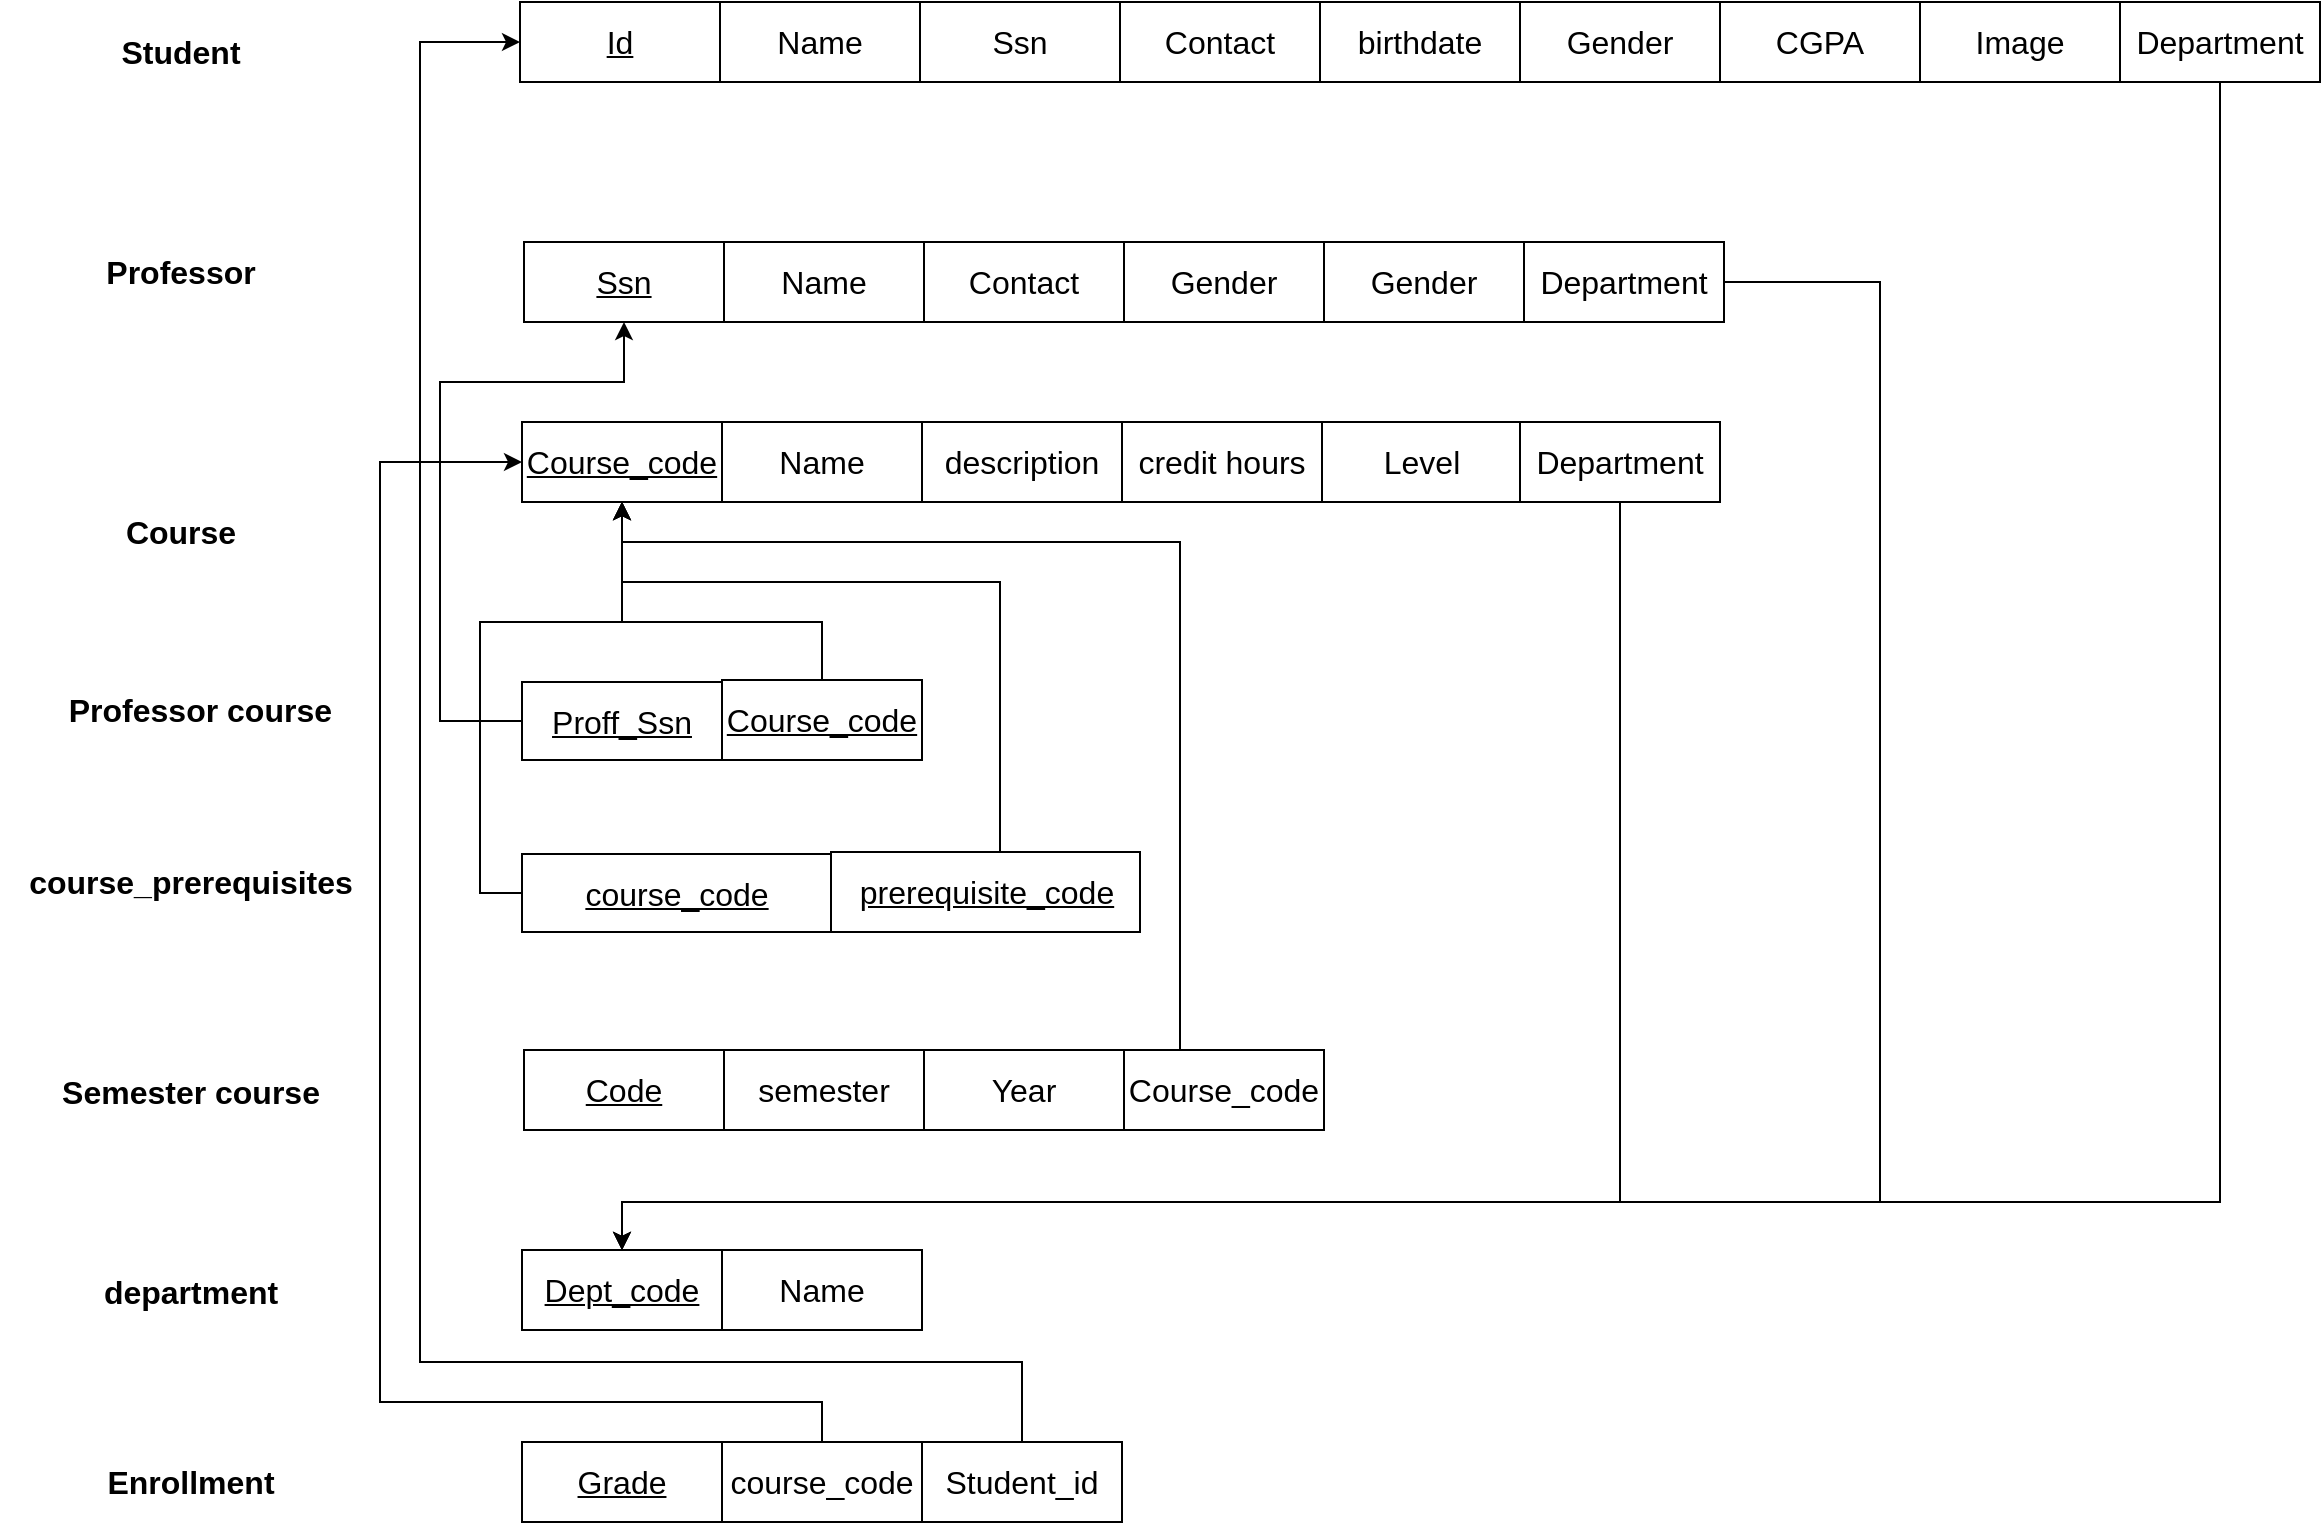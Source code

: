 <mxfile version="23.1.2" type="github">
  <diagram name="Page-1" id="H8Fmk1gkl9ns82ND5phb">
    <mxGraphModel dx="2062" dy="624" grid="1" gridSize="10" guides="1" tooltips="1" connect="1" arrows="1" fold="1" page="1" pageScale="1" pageWidth="827" pageHeight="1169" math="0" shadow="0">
      <root>
        <mxCell id="0" />
        <mxCell id="1" parent="0" />
        <mxCell id="vLL69dcqQMqUbyTp-pWN-5" value="&lt;font style=&quot;font-size: 16px;&quot;&gt;&lt;b&gt;Student&lt;/b&gt;&lt;/font&gt;" style="text;html=1;align=center;verticalAlign=middle;resizable=0;points=[];autosize=1;strokeColor=none;fillColor=none;" parent="1" vertex="1">
          <mxGeometry x="-190" y="90" width="80" height="30" as="geometry" />
        </mxCell>
        <mxCell id="vLL69dcqQMqUbyTp-pWN-15" value="" style="group" parent="1" vertex="1" connectable="0">
          <mxGeometry x="30" y="200" width="700" height="40" as="geometry" />
        </mxCell>
        <mxCell id="vLL69dcqQMqUbyTp-pWN-16" value="&lt;u&gt;&lt;font style=&quot;font-size: 16px;&quot;&gt;Ssn&lt;/font&gt;&lt;/u&gt;" style="rounded=0;whiteSpace=wrap;html=1;" parent="vLL69dcqQMqUbyTp-pWN-15" vertex="1">
          <mxGeometry x="-8" width="100" height="40" as="geometry" />
        </mxCell>
        <mxCell id="vLL69dcqQMqUbyTp-pWN-17" value="&lt;font style=&quot;font-size: 16px;&quot;&gt;Name&lt;/font&gt;" style="rounded=0;whiteSpace=wrap;html=1;" parent="vLL69dcqQMqUbyTp-pWN-15" vertex="1">
          <mxGeometry x="92" width="100" height="40" as="geometry" />
        </mxCell>
        <mxCell id="vLL69dcqQMqUbyTp-pWN-19" value="&lt;font style=&quot;font-size: 16px;&quot;&gt;Contact&lt;/font&gt;" style="rounded=0;whiteSpace=wrap;html=1;" parent="vLL69dcqQMqUbyTp-pWN-15" vertex="1">
          <mxGeometry x="192" width="100" height="40" as="geometry" />
        </mxCell>
        <mxCell id="vLL69dcqQMqUbyTp-pWN-21" value="&lt;span style=&quot;font-size: 16px;&quot;&gt;Gender&lt;/span&gt;" style="rounded=0;whiteSpace=wrap;html=1;" parent="vLL69dcqQMqUbyTp-pWN-15" vertex="1">
          <mxGeometry x="292" width="100" height="40" as="geometry" />
        </mxCell>
        <mxCell id="vLL69dcqQMqUbyTp-pWN-25" value="&lt;span style=&quot;font-size: 16px;&quot;&gt;Gender&lt;/span&gt;" style="rounded=0;whiteSpace=wrap;html=1;" parent="vLL69dcqQMqUbyTp-pWN-15" vertex="1">
          <mxGeometry x="392" width="100" height="40" as="geometry" />
        </mxCell>
        <mxCell id="VRwD0gzlp4mTHXa8wtLw-57" value="&lt;span style=&quot;font-size: 16px;&quot;&gt;Department&lt;/span&gt;" style="rounded=0;whiteSpace=wrap;html=1;" vertex="1" parent="vLL69dcqQMqUbyTp-pWN-15">
          <mxGeometry x="492" width="100" height="40" as="geometry" />
        </mxCell>
        <mxCell id="vLL69dcqQMqUbyTp-pWN-24" value="" style="group" parent="1" vertex="1" connectable="0">
          <mxGeometry x="20" y="80" width="800" height="40" as="geometry" />
        </mxCell>
        <mxCell id="vLL69dcqQMqUbyTp-pWN-13" value="" style="group" parent="vLL69dcqQMqUbyTp-pWN-24" vertex="1" connectable="0">
          <mxGeometry width="700" height="40" as="geometry" />
        </mxCell>
        <mxCell id="vLL69dcqQMqUbyTp-pWN-6" value="&lt;u&gt;&lt;font style=&quot;font-size: 16px;&quot;&gt;Id&lt;/font&gt;&lt;/u&gt;" style="rounded=0;whiteSpace=wrap;html=1;" parent="vLL69dcqQMqUbyTp-pWN-13" vertex="1">
          <mxGeometry width="100" height="40" as="geometry" />
        </mxCell>
        <mxCell id="vLL69dcqQMqUbyTp-pWN-7" value="&lt;font style=&quot;font-size: 16px;&quot;&gt;Name&lt;/font&gt;" style="rounded=0;whiteSpace=wrap;html=1;" parent="vLL69dcqQMqUbyTp-pWN-13" vertex="1">
          <mxGeometry x="100" width="100" height="40" as="geometry" />
        </mxCell>
        <mxCell id="vLL69dcqQMqUbyTp-pWN-8" value="&lt;font style=&quot;font-size: 16px;&quot;&gt;Ssn&lt;/font&gt;" style="rounded=0;whiteSpace=wrap;html=1;" parent="vLL69dcqQMqUbyTp-pWN-13" vertex="1">
          <mxGeometry x="200" width="100" height="40" as="geometry" />
        </mxCell>
        <mxCell id="vLL69dcqQMqUbyTp-pWN-9" value="&lt;font style=&quot;font-size: 16px;&quot;&gt;Contact&lt;/font&gt;" style="rounded=0;whiteSpace=wrap;html=1;" parent="vLL69dcqQMqUbyTp-pWN-13" vertex="1">
          <mxGeometry x="300" width="100" height="40" as="geometry" />
        </mxCell>
        <mxCell id="vLL69dcqQMqUbyTp-pWN-10" value="&lt;font style=&quot;font-size: 16px;&quot;&gt;birthdate&lt;/font&gt;" style="rounded=0;whiteSpace=wrap;html=1;" parent="vLL69dcqQMqUbyTp-pWN-13" vertex="1">
          <mxGeometry x="400" width="100" height="40" as="geometry" />
        </mxCell>
        <mxCell id="vLL69dcqQMqUbyTp-pWN-11" value="&lt;span style=&quot;font-size: 16px;&quot;&gt;Gender&lt;/span&gt;" style="rounded=0;whiteSpace=wrap;html=1;" parent="vLL69dcqQMqUbyTp-pWN-13" vertex="1">
          <mxGeometry x="500" width="100" height="40" as="geometry" />
        </mxCell>
        <mxCell id="vLL69dcqQMqUbyTp-pWN-12" value="&lt;font style=&quot;font-size: 16px;&quot;&gt;CGPA&lt;/font&gt;" style="rounded=0;whiteSpace=wrap;html=1;" parent="vLL69dcqQMqUbyTp-pWN-13" vertex="1">
          <mxGeometry x="600" width="100" height="40" as="geometry" />
        </mxCell>
        <mxCell id="vLL69dcqQMqUbyTp-pWN-23" value="&lt;font style=&quot;font-size: 16px;&quot;&gt;Image&lt;/font&gt;" style="rounded=0;whiteSpace=wrap;html=1;" parent="vLL69dcqQMqUbyTp-pWN-24" vertex="1">
          <mxGeometry x="700" width="100" height="40" as="geometry" />
        </mxCell>
        <mxCell id="VRwD0gzlp4mTHXa8wtLw-11" value="&lt;font style=&quot;font-size: 16px;&quot;&gt;&lt;b&gt;Course&lt;/b&gt;&lt;/font&gt;" style="text;html=1;align=center;verticalAlign=middle;resizable=0;points=[];autosize=1;strokeColor=none;fillColor=none;" vertex="1" parent="1">
          <mxGeometry x="-190" y="330" width="80" height="30" as="geometry" />
        </mxCell>
        <mxCell id="VRwD0gzlp4mTHXa8wtLw-12" value="" style="group" vertex="1" connectable="0" parent="1">
          <mxGeometry x="14" y="320" width="800" height="424" as="geometry" />
        </mxCell>
        <mxCell id="VRwD0gzlp4mTHXa8wtLw-13" value="" style="group" vertex="1" connectable="0" parent="VRwD0gzlp4mTHXa8wtLw-12">
          <mxGeometry width="700" height="424" as="geometry" />
        </mxCell>
        <mxCell id="VRwD0gzlp4mTHXa8wtLw-26" value="&lt;u&gt;&lt;font style=&quot;font-size: 16px;&quot;&gt;Code&lt;/font&gt;&lt;/u&gt;" style="rounded=0;whiteSpace=wrap;html=1;" vertex="1" parent="VRwD0gzlp4mTHXa8wtLw-13">
          <mxGeometry x="8" y="284" width="100" height="40" as="geometry" />
        </mxCell>
        <mxCell id="VRwD0gzlp4mTHXa8wtLw-27" value="&lt;font style=&quot;font-size: 16px;&quot;&gt;semester&lt;/font&gt;" style="rounded=0;whiteSpace=wrap;html=1;" vertex="1" parent="VRwD0gzlp4mTHXa8wtLw-13">
          <mxGeometry x="108" y="284" width="100" height="40" as="geometry" />
        </mxCell>
        <mxCell id="VRwD0gzlp4mTHXa8wtLw-28" value="&lt;font style=&quot;font-size: 16px;&quot;&gt;Year&lt;/font&gt;" style="rounded=0;whiteSpace=wrap;html=1;" vertex="1" parent="VRwD0gzlp4mTHXa8wtLw-13">
          <mxGeometry x="208" y="284" width="100" height="40" as="geometry" />
        </mxCell>
        <mxCell id="VRwD0gzlp4mTHXa8wtLw-29" value="&lt;font style=&quot;font-size: 16px;&quot;&gt;Course_code&lt;/font&gt;" style="rounded=0;whiteSpace=wrap;html=1;" vertex="1" parent="VRwD0gzlp4mTHXa8wtLw-13">
          <mxGeometry x="308" y="284" width="100" height="40" as="geometry" />
        </mxCell>
        <mxCell id="VRwD0gzlp4mTHXa8wtLw-69" value="" style="group" vertex="1" connectable="0" parent="VRwD0gzlp4mTHXa8wtLw-13">
          <mxGeometry x="7" y="384" width="200" height="40" as="geometry" />
        </mxCell>
        <mxCell id="VRwD0gzlp4mTHXa8wtLw-32" value="&lt;u&gt;&lt;font style=&quot;font-size: 16px;&quot;&gt;Dept_code&lt;/font&gt;&lt;/u&gt;" style="rounded=0;whiteSpace=wrap;html=1;" vertex="1" parent="VRwD0gzlp4mTHXa8wtLw-69">
          <mxGeometry width="100" height="40" as="geometry" />
        </mxCell>
        <mxCell id="VRwD0gzlp4mTHXa8wtLw-33" value="&lt;font style=&quot;font-size: 16px;&quot;&gt;Name&lt;/font&gt;" style="rounded=0;whiteSpace=wrap;html=1;" vertex="1" parent="VRwD0gzlp4mTHXa8wtLw-69">
          <mxGeometry x="100" width="100" height="40" as="geometry" />
        </mxCell>
        <mxCell id="VRwD0gzlp4mTHXa8wtLw-25" value="&lt;font style=&quot;font-size: 16px;&quot;&gt;&lt;b&gt;Semester course&lt;/b&gt;&lt;/font&gt;" style="text;html=1;align=center;verticalAlign=middle;resizable=0;points=[];autosize=1;strokeColor=none;fillColor=none;" vertex="1" parent="1">
          <mxGeometry x="-220" y="610" width="150" height="30" as="geometry" />
        </mxCell>
        <mxCell id="VRwD0gzlp4mTHXa8wtLw-31" value="&lt;font style=&quot;font-size: 16px;&quot;&gt;&lt;b&gt;department&lt;/b&gt;&lt;/font&gt;" style="text;html=1;align=center;verticalAlign=middle;resizable=0;points=[];autosize=1;strokeColor=none;fillColor=none;" vertex="1" parent="1">
          <mxGeometry x="-200" y="710" width="110" height="30" as="geometry" />
        </mxCell>
        <mxCell id="VRwD0gzlp4mTHXa8wtLw-51" value="&lt;font style=&quot;font-size: 16px;&quot;&gt;&lt;b&gt;Professor course&lt;span style=&quot;white-space: pre;&quot;&gt;&#x9;&lt;/span&gt;&lt;/b&gt;&lt;/font&gt;" style="text;html=1;align=center;verticalAlign=middle;resizable=0;points=[];autosize=1;strokeColor=none;fillColor=none;" vertex="1" parent="1">
          <mxGeometry x="-220" y="419" width="170" height="30" as="geometry" />
        </mxCell>
        <mxCell id="VRwD0gzlp4mTHXa8wtLw-52" value="" style="group" vertex="1" connectable="0" parent="1">
          <mxGeometry x="21" y="419" width="200" height="40" as="geometry" />
        </mxCell>
        <mxCell id="VRwD0gzlp4mTHXa8wtLw-49" value="&lt;u&gt;&lt;font style=&quot;font-size: 16px;&quot;&gt;Proff_Ssn&lt;/font&gt;&lt;/u&gt;" style="rounded=0;whiteSpace=wrap;html=1;" vertex="1" parent="VRwD0gzlp4mTHXa8wtLw-52">
          <mxGeometry y="1" width="100" height="39" as="geometry" />
        </mxCell>
        <mxCell id="VRwD0gzlp4mTHXa8wtLw-50" value="&lt;font style=&quot;font-size: 16px;&quot;&gt;&lt;u&gt;Course_code&lt;/u&gt;&lt;/font&gt;" style="rounded=0;whiteSpace=wrap;html=1;" vertex="1" parent="VRwD0gzlp4mTHXa8wtLw-52">
          <mxGeometry x="100" width="100" height="40" as="geometry" />
        </mxCell>
        <mxCell id="VRwD0gzlp4mTHXa8wtLw-53" value="" style="group" vertex="1" connectable="0" parent="1">
          <mxGeometry x="21" y="505" width="309" height="40" as="geometry" />
        </mxCell>
        <mxCell id="VRwD0gzlp4mTHXa8wtLw-54" value="&lt;u&gt;&lt;font style=&quot;font-size: 16px;&quot;&gt;course_code&lt;/font&gt;&lt;/u&gt;" style="rounded=0;whiteSpace=wrap;html=1;" vertex="1" parent="VRwD0gzlp4mTHXa8wtLw-53">
          <mxGeometry y="1" width="154.5" height="39" as="geometry" />
        </mxCell>
        <mxCell id="VRwD0gzlp4mTHXa8wtLw-55" value="&lt;span style=&quot;font-size: 16px;&quot;&gt;&lt;u&gt;prerequisite_code&lt;/u&gt;&lt;/span&gt;" style="rounded=0;whiteSpace=wrap;html=1;" vertex="1" parent="VRwD0gzlp4mTHXa8wtLw-53">
          <mxGeometry x="154.5" width="154.5" height="40" as="geometry" />
        </mxCell>
        <mxCell id="VRwD0gzlp4mTHXa8wtLw-56" value="&lt;span style=&quot;font-size: 16px;&quot;&gt;&lt;b&gt;course_prerequisites&lt;/b&gt;&lt;/span&gt;" style="text;html=1;align=center;verticalAlign=middle;resizable=0;points=[];autosize=1;strokeColor=none;fillColor=none;" vertex="1" parent="1">
          <mxGeometry x="-240" y="505" width="190" height="30" as="geometry" />
        </mxCell>
        <mxCell id="VRwD0gzlp4mTHXa8wtLw-60" style="edgeStyle=orthogonalEdgeStyle;rounded=0;orthogonalLoop=1;jettySize=auto;html=1;exitX=0.5;exitY=1;exitDx=0;exitDy=0;" edge="1" parent="1" source="VRwD0gzlp4mTHXa8wtLw-58" target="VRwD0gzlp4mTHXa8wtLw-32">
          <mxGeometry relative="1" as="geometry">
            <Array as="points">
              <mxPoint x="870" y="680" />
              <mxPoint x="71" y="680" />
            </Array>
          </mxGeometry>
        </mxCell>
        <mxCell id="VRwD0gzlp4mTHXa8wtLw-58" value="&lt;font style=&quot;font-size: 16px;&quot;&gt;Department&lt;/font&gt;" style="rounded=0;whiteSpace=wrap;html=1;" vertex="1" parent="1">
          <mxGeometry x="820" y="80" width="100" height="40" as="geometry" />
        </mxCell>
        <mxCell id="VRwD0gzlp4mTHXa8wtLw-59" style="edgeStyle=orthogonalEdgeStyle;rounded=0;orthogonalLoop=1;jettySize=auto;html=1;entryX=0.5;entryY=0;entryDx=0;entryDy=0;" edge="1" parent="1" source="VRwD0gzlp4mTHXa8wtLw-57" target="VRwD0gzlp4mTHXa8wtLw-32">
          <mxGeometry relative="1" as="geometry">
            <Array as="points">
              <mxPoint x="700" y="220" />
              <mxPoint x="700" y="680" />
              <mxPoint x="71" y="680" />
            </Array>
          </mxGeometry>
        </mxCell>
        <mxCell id="vLL69dcqQMqUbyTp-pWN-14" value="&lt;font style=&quot;font-size: 16px;&quot;&gt;&lt;b&gt;Professor&lt;/b&gt;&lt;/font&gt;" style="text;html=1;align=center;verticalAlign=middle;resizable=0;points=[];autosize=1;strokeColor=none;fillColor=none;" parent="1" vertex="1">
          <mxGeometry x="-200" y="200" width="100" height="30" as="geometry" />
        </mxCell>
        <mxCell id="VRwD0gzlp4mTHXa8wtLw-63" style="edgeStyle=orthogonalEdgeStyle;rounded=0;orthogonalLoop=1;jettySize=auto;html=1;entryX=0.5;entryY=1;entryDx=0;entryDy=0;exitX=0;exitY=0.5;exitDx=0;exitDy=0;" edge="1" parent="1" source="VRwD0gzlp4mTHXa8wtLw-49" target="vLL69dcqQMqUbyTp-pWN-16">
          <mxGeometry relative="1" as="geometry">
            <Array as="points">
              <mxPoint x="-20" y="440" />
              <mxPoint x="-20" y="270" />
              <mxPoint x="72" y="270" />
            </Array>
          </mxGeometry>
        </mxCell>
        <mxCell id="VRwD0gzlp4mTHXa8wtLw-64" style="edgeStyle=orthogonalEdgeStyle;rounded=0;orthogonalLoop=1;jettySize=auto;html=1;entryX=0.5;entryY=1;entryDx=0;entryDy=0;" edge="1" parent="1" source="VRwD0gzlp4mTHXa8wtLw-50" target="VRwD0gzlp4mTHXa8wtLw-14">
          <mxGeometry relative="1" as="geometry">
            <Array as="points">
              <mxPoint x="171" y="390" />
              <mxPoint x="71" y="390" />
            </Array>
          </mxGeometry>
        </mxCell>
        <mxCell id="VRwD0gzlp4mTHXa8wtLw-65" style="edgeStyle=orthogonalEdgeStyle;rounded=0;orthogonalLoop=1;jettySize=auto;html=1;entryX=0.5;entryY=1;entryDx=0;entryDy=0;" edge="1" parent="1" source="VRwD0gzlp4mTHXa8wtLw-54" target="VRwD0gzlp4mTHXa8wtLw-14">
          <mxGeometry relative="1" as="geometry">
            <Array as="points">
              <mxPoint y="526" />
              <mxPoint y="390" />
              <mxPoint x="71" y="390" />
            </Array>
          </mxGeometry>
        </mxCell>
        <mxCell id="VRwD0gzlp4mTHXa8wtLw-66" style="edgeStyle=orthogonalEdgeStyle;rounded=0;orthogonalLoop=1;jettySize=auto;html=1;entryX=0.5;entryY=1;entryDx=0;entryDy=0;" edge="1" parent="1" source="VRwD0gzlp4mTHXa8wtLw-55" target="VRwD0gzlp4mTHXa8wtLw-14">
          <mxGeometry relative="1" as="geometry">
            <Array as="points">
              <mxPoint x="260" y="370" />
              <mxPoint x="71" y="370" />
            </Array>
          </mxGeometry>
        </mxCell>
        <mxCell id="VRwD0gzlp4mTHXa8wtLw-68" value="" style="group" vertex="1" connectable="0" parent="1">
          <mxGeometry x="21" y="290" width="599" height="40" as="geometry" />
        </mxCell>
        <mxCell id="VRwD0gzlp4mTHXa8wtLw-14" value="&lt;u&gt;&lt;font style=&quot;font-size: 16px;&quot;&gt;Course_code&lt;/font&gt;&lt;/u&gt;" style="rounded=0;whiteSpace=wrap;html=1;" vertex="1" parent="VRwD0gzlp4mTHXa8wtLw-68">
          <mxGeometry width="100" height="40" as="geometry" />
        </mxCell>
        <mxCell id="VRwD0gzlp4mTHXa8wtLw-15" value="&lt;font style=&quot;font-size: 16px;&quot;&gt;Name&lt;/font&gt;" style="rounded=0;whiteSpace=wrap;html=1;" vertex="1" parent="VRwD0gzlp4mTHXa8wtLw-68">
          <mxGeometry x="100" width="100" height="40" as="geometry" />
        </mxCell>
        <mxCell id="VRwD0gzlp4mTHXa8wtLw-16" value="&lt;font style=&quot;font-size: 16px;&quot;&gt;description&lt;/font&gt;" style="rounded=0;whiteSpace=wrap;html=1;" vertex="1" parent="VRwD0gzlp4mTHXa8wtLw-68">
          <mxGeometry x="200" width="100" height="40" as="geometry" />
        </mxCell>
        <mxCell id="VRwD0gzlp4mTHXa8wtLw-17" value="&lt;font style=&quot;font-size: 16px;&quot;&gt;credit hours&lt;/font&gt;" style="rounded=0;whiteSpace=wrap;html=1;" vertex="1" parent="VRwD0gzlp4mTHXa8wtLw-68">
          <mxGeometry x="300" width="100" height="40" as="geometry" />
        </mxCell>
        <mxCell id="VRwD0gzlp4mTHXa8wtLw-18" value="&lt;font style=&quot;font-size: 16px;&quot;&gt;Level&lt;/font&gt;" style="rounded=0;whiteSpace=wrap;html=1;" vertex="1" parent="VRwD0gzlp4mTHXa8wtLw-68">
          <mxGeometry x="400" width="100" height="40" as="geometry" />
        </mxCell>
        <mxCell id="VRwD0gzlp4mTHXa8wtLw-61" value="&lt;span style=&quot;font-size: 16px;&quot;&gt;Department&lt;/span&gt;" style="rounded=0;whiteSpace=wrap;html=1;" vertex="1" parent="VRwD0gzlp4mTHXa8wtLw-68">
          <mxGeometry x="499" width="100" height="40" as="geometry" />
        </mxCell>
        <mxCell id="VRwD0gzlp4mTHXa8wtLw-67" style="edgeStyle=orthogonalEdgeStyle;rounded=0;orthogonalLoop=1;jettySize=auto;html=1;entryX=0.5;entryY=1;entryDx=0;entryDy=0;" edge="1" parent="1" source="VRwD0gzlp4mTHXa8wtLw-29" target="VRwD0gzlp4mTHXa8wtLw-14">
          <mxGeometry relative="1" as="geometry">
            <Array as="points">
              <mxPoint x="350" y="350" />
              <mxPoint x="71" y="350" />
            </Array>
          </mxGeometry>
        </mxCell>
        <mxCell id="VRwD0gzlp4mTHXa8wtLw-62" style="edgeStyle=orthogonalEdgeStyle;rounded=0;orthogonalLoop=1;jettySize=auto;html=1;entryX=0.5;entryY=0;entryDx=0;entryDy=0;" edge="1" parent="1" source="VRwD0gzlp4mTHXa8wtLw-61" target="VRwD0gzlp4mTHXa8wtLw-32">
          <mxGeometry relative="1" as="geometry">
            <Array as="points">
              <mxPoint x="570" y="680" />
              <mxPoint x="71" y="680" />
            </Array>
          </mxGeometry>
        </mxCell>
        <mxCell id="VRwD0gzlp4mTHXa8wtLw-73" value="&lt;font style=&quot;font-size: 16px;&quot;&gt;&lt;u&gt;Grade&lt;/u&gt;&lt;/font&gt;" style="rounded=0;whiteSpace=wrap;html=1;" vertex="1" parent="1">
          <mxGeometry x="21" y="800" width="100" height="40" as="geometry" />
        </mxCell>
        <mxCell id="VRwD0gzlp4mTHXa8wtLw-78" style="edgeStyle=orthogonalEdgeStyle;rounded=0;orthogonalLoop=1;jettySize=auto;html=1;entryX=0;entryY=0.5;entryDx=0;entryDy=0;" edge="1" parent="1" source="VRwD0gzlp4mTHXa8wtLw-74" target="VRwD0gzlp4mTHXa8wtLw-14">
          <mxGeometry relative="1" as="geometry">
            <Array as="points">
              <mxPoint x="171" y="780" />
              <mxPoint x="-50" y="780" />
              <mxPoint x="-50" y="310" />
            </Array>
          </mxGeometry>
        </mxCell>
        <mxCell id="VRwD0gzlp4mTHXa8wtLw-74" value="&lt;span style=&quot;font-size: 16px;&quot;&gt;course_code&lt;/span&gt;" style="rounded=0;whiteSpace=wrap;html=1;" vertex="1" parent="1">
          <mxGeometry x="121" y="800" width="100" height="40" as="geometry" />
        </mxCell>
        <mxCell id="VRwD0gzlp4mTHXa8wtLw-79" style="edgeStyle=orthogonalEdgeStyle;rounded=0;orthogonalLoop=1;jettySize=auto;html=1;" edge="1" parent="1" source="VRwD0gzlp4mTHXa8wtLw-75" target="vLL69dcqQMqUbyTp-pWN-6">
          <mxGeometry relative="1" as="geometry">
            <Array as="points">
              <mxPoint x="271" y="760" />
              <mxPoint x="-30" y="760" />
              <mxPoint x="-30" y="100" />
            </Array>
          </mxGeometry>
        </mxCell>
        <mxCell id="VRwD0gzlp4mTHXa8wtLw-75" value="&lt;font style=&quot;font-size: 16px;&quot;&gt;Student_id&lt;/font&gt;" style="rounded=0;whiteSpace=wrap;html=1;" vertex="1" parent="1">
          <mxGeometry x="221" y="800" width="100" height="40" as="geometry" />
        </mxCell>
        <mxCell id="VRwD0gzlp4mTHXa8wtLw-77" value="&lt;font style=&quot;font-size: 16px;&quot;&gt;&lt;b&gt;Enrollment&lt;/b&gt;&lt;/font&gt;" style="text;html=1;align=center;verticalAlign=middle;resizable=0;points=[];autosize=1;strokeColor=none;fillColor=none;" vertex="1" parent="1">
          <mxGeometry x="-200" y="805" width="110" height="30" as="geometry" />
        </mxCell>
      </root>
    </mxGraphModel>
  </diagram>
</mxfile>
